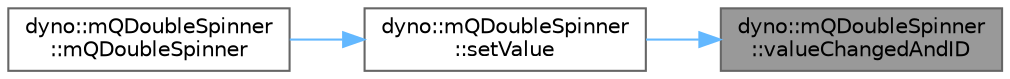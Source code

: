 digraph "dyno::mQDoubleSpinner::valueChangedAndID"
{
 // LATEX_PDF_SIZE
  bgcolor="transparent";
  edge [fontname=Helvetica,fontsize=10,labelfontname=Helvetica,labelfontsize=10];
  node [fontname=Helvetica,fontsize=10,shape=box,height=0.2,width=0.4];
  rankdir="RL";
  Node1 [id="Node000001",label="dyno::mQDoubleSpinner\l::valueChangedAndID",height=0.2,width=0.4,color="gray40", fillcolor="grey60", style="filled", fontcolor="black",tooltip=" "];
  Node1 -> Node2 [id="edge1_Node000001_Node000002",dir="back",color="steelblue1",style="solid",tooltip=" "];
  Node2 [id="Node000002",label="dyno::mQDoubleSpinner\l::setValue",height=0.2,width=0.4,color="grey40", fillcolor="white", style="filled",URL="$classdyno_1_1m_q_double_spinner.html#a036a907bbf785298f09193cd7c4f3e51",tooltip=" "];
  Node2 -> Node3 [id="edge2_Node000002_Node000003",dir="back",color="steelblue1",style="solid",tooltip=" "];
  Node3 [id="Node000003",label="dyno::mQDoubleSpinner\l::mQDoubleSpinner",height=0.2,width=0.4,color="grey40", fillcolor="white", style="filled",URL="$classdyno_1_1m_q_double_spinner.html#aa18e58ba62b9a88ca1b36a17198eef2e",tooltip=" "];
}
